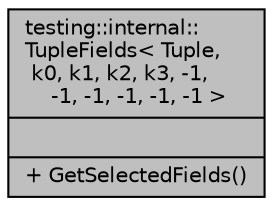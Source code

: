 digraph "testing::internal::TupleFields&lt; Tuple, k0, k1, k2, k3, -1, -1, -1, -1, -1, -1 &gt;"
{
  edge [fontname="Helvetica",fontsize="10",labelfontname="Helvetica",labelfontsize="10"];
  node [fontname="Helvetica",fontsize="10",shape=record];
  Node1 [label="{testing::internal::\lTupleFields\< Tuple,\l k0, k1, k2, k3, -1,\l -1, -1, -1, -1, -1 \>\n||+ GetSelectedFields()\l}",height=0.2,width=0.4,color="black", fillcolor="grey75", style="filled", fontcolor="black"];
}
